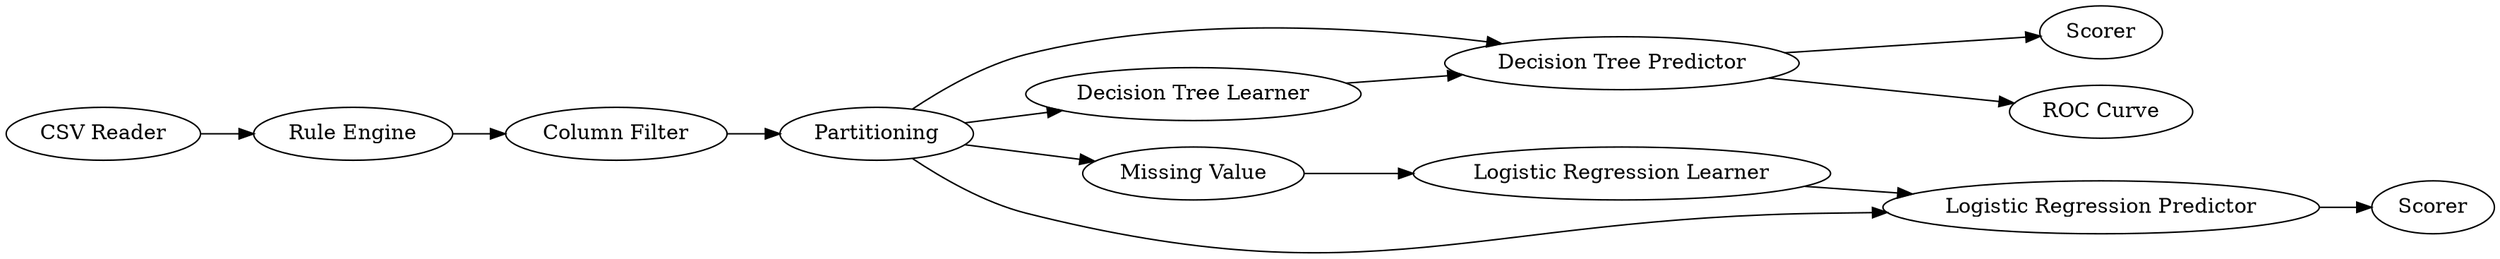 digraph {
	75 -> 77
	75 -> 76
	77 -> 78
	76 -> 77
	75 -> 82
	75 -> 81
	70 -> 23
	77 -> 79
	81 -> 84
	83 -> 81
	82 -> 83
	26 -> 75
	23 -> 26
	79 [label="ROC Curve"]
	84 [label=Scorer]
	70 [label="CSV Reader"]
	82 [label="Missing Value"]
	23 [label="Rule Engine"]
	26 [label="Column Filter"]
	76 [label="Decision Tree Learner"]
	77 [label="Decision Tree Predictor"]
	78 [label=Scorer]
	83 [label="Logistic Regression Learner"]
	75 [label=Partitioning]
	81 [label="Logistic Regression Predictor"]
	rankdir=LR
}
